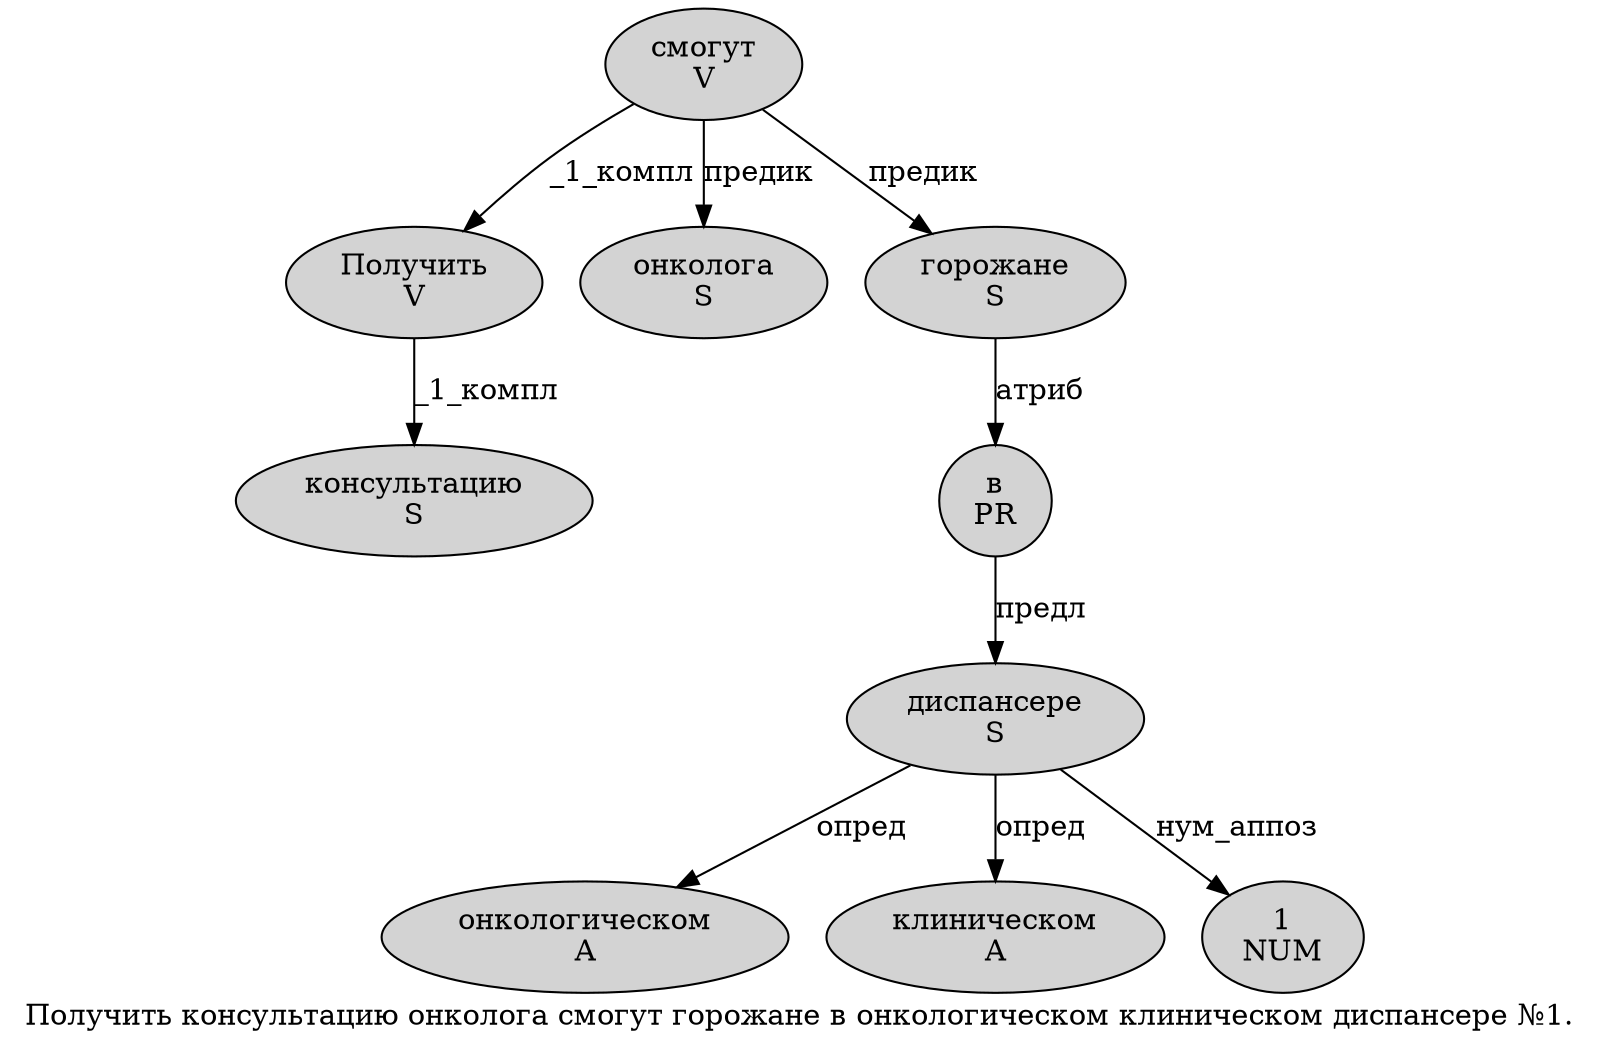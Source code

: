 digraph SENTENCE_338 {
	graph [label="Получить консультацию онколога смогут горожане в онкологическом клиническом диспансере №1."]
	node [style=filled]
		0 [label="Получить
V" color="" fillcolor=lightgray penwidth=1 shape=ellipse]
		1 [label="консультацию
S" color="" fillcolor=lightgray penwidth=1 shape=ellipse]
		2 [label="онколога
S" color="" fillcolor=lightgray penwidth=1 shape=ellipse]
		3 [label="смогут
V" color="" fillcolor=lightgray penwidth=1 shape=ellipse]
		4 [label="горожане
S" color="" fillcolor=lightgray penwidth=1 shape=ellipse]
		5 [label="в
PR" color="" fillcolor=lightgray penwidth=1 shape=ellipse]
		6 [label="онкологическом
A" color="" fillcolor=lightgray penwidth=1 shape=ellipse]
		7 [label="клиническом
A" color="" fillcolor=lightgray penwidth=1 shape=ellipse]
		8 [label="диспансере
S" color="" fillcolor=lightgray penwidth=1 shape=ellipse]
		10 [label="1
NUM" color="" fillcolor=lightgray penwidth=1 shape=ellipse]
			0 -> 1 [label="_1_компл"]
			4 -> 5 [label="атриб"]
			3 -> 0 [label="_1_компл"]
			3 -> 2 [label="предик"]
			3 -> 4 [label="предик"]
			5 -> 8 [label="предл"]
			8 -> 6 [label="опред"]
			8 -> 7 [label="опред"]
			8 -> 10 [label="нум_аппоз"]
}